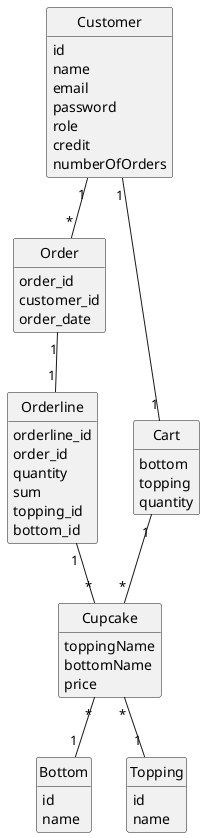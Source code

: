 @startuml

class Customer {
    id
    name
    email
    password
    role
    credit
    numberOfOrders
}

Customer "1" -- "*" Order
Customer "1" -- "1" Cart

class Order {
    order_id
    customer_id
    order_date
}

class Orderline {
    orderline_id
    order_id
    quantity
    sum
    topping_id
    bottom_id
}

Order "1" -- "1" Orderline
Orderline "1" -- "*" Cupcake

class Cart {
    bottom
    topping
    quantity
}

Cart "1" -- "*" Cupcake

class Cupcake {
    toppingName
    bottomName
    price

}

Cupcake "*" -- "1" Bottom
Cupcake "*" -- "1" Topping


class Bottom {
    id
    name
}

class Topping {
    id
    name


}



hide members
hide circle
show fields

@enduml